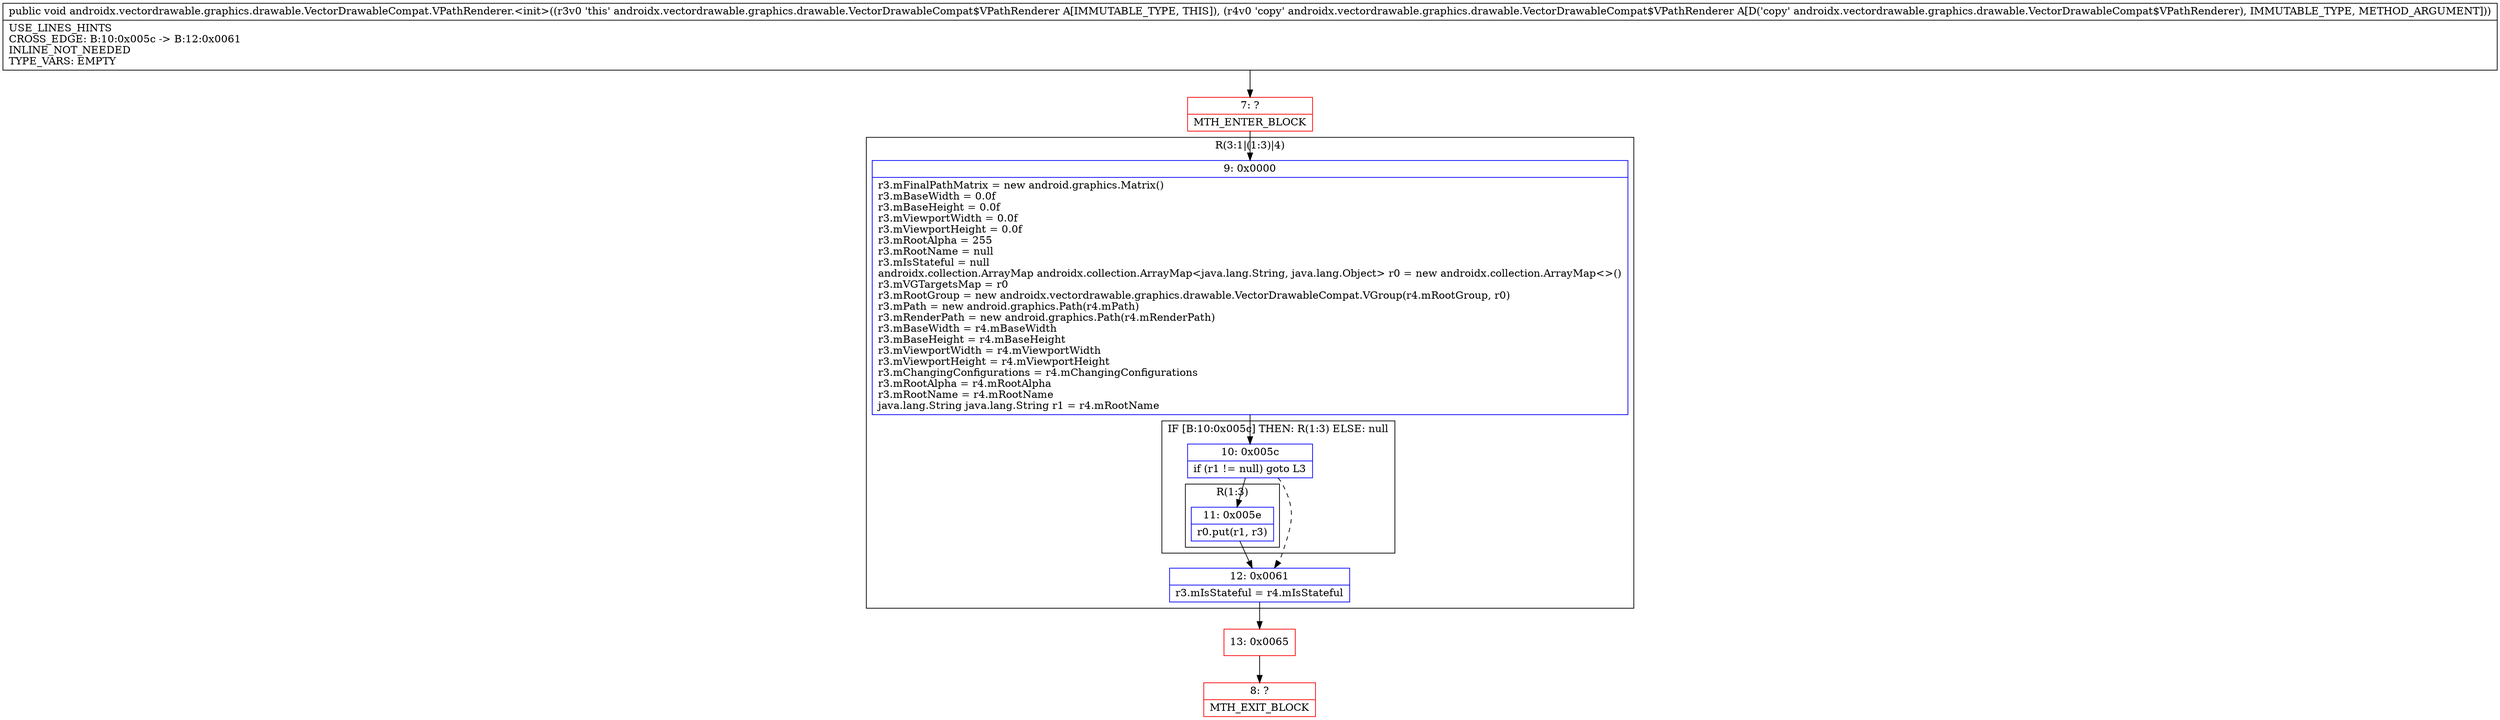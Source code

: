 digraph "CFG forandroidx.vectordrawable.graphics.drawable.VectorDrawableCompat.VPathRenderer.\<init\>(Landroidx\/vectordrawable\/graphics\/drawable\/VectorDrawableCompat$VPathRenderer;)V" {
subgraph cluster_Region_1648906467 {
label = "R(3:1|(1:3)|4)";
node [shape=record,color=blue];
Node_9 [shape=record,label="{9\:\ 0x0000|r3.mFinalPathMatrix = new android.graphics.Matrix()\lr3.mBaseWidth = 0.0f\lr3.mBaseHeight = 0.0f\lr3.mViewportWidth = 0.0f\lr3.mViewportHeight = 0.0f\lr3.mRootAlpha = 255\lr3.mRootName = null\lr3.mIsStateful = null\landroidx.collection.ArrayMap androidx.collection.ArrayMap\<java.lang.String, java.lang.Object\> r0 = new androidx.collection.ArrayMap\<\>()\lr3.mVGTargetsMap = r0\lr3.mRootGroup = new androidx.vectordrawable.graphics.drawable.VectorDrawableCompat.VGroup(r4.mRootGroup, r0)\lr3.mPath = new android.graphics.Path(r4.mPath)\lr3.mRenderPath = new android.graphics.Path(r4.mRenderPath)\lr3.mBaseWidth = r4.mBaseWidth\lr3.mBaseHeight = r4.mBaseHeight\lr3.mViewportWidth = r4.mViewportWidth\lr3.mViewportHeight = r4.mViewportHeight\lr3.mChangingConfigurations = r4.mChangingConfigurations\lr3.mRootAlpha = r4.mRootAlpha\lr3.mRootName = r4.mRootName\ljava.lang.String java.lang.String r1 = r4.mRootName\l}"];
subgraph cluster_IfRegion_1777621560 {
label = "IF [B:10:0x005c] THEN: R(1:3) ELSE: null";
node [shape=record,color=blue];
Node_10 [shape=record,label="{10\:\ 0x005c|if (r1 != null) goto L3\l}"];
subgraph cluster_Region_1328338926 {
label = "R(1:3)";
node [shape=record,color=blue];
Node_11 [shape=record,label="{11\:\ 0x005e|r0.put(r1, r3)\l}"];
}
}
Node_12 [shape=record,label="{12\:\ 0x0061|r3.mIsStateful = r4.mIsStateful\l}"];
}
Node_7 [shape=record,color=red,label="{7\:\ ?|MTH_ENTER_BLOCK\l}"];
Node_13 [shape=record,color=red,label="{13\:\ 0x0065}"];
Node_8 [shape=record,color=red,label="{8\:\ ?|MTH_EXIT_BLOCK\l}"];
MethodNode[shape=record,label="{public void androidx.vectordrawable.graphics.drawable.VectorDrawableCompat.VPathRenderer.\<init\>((r3v0 'this' androidx.vectordrawable.graphics.drawable.VectorDrawableCompat$VPathRenderer A[IMMUTABLE_TYPE, THIS]), (r4v0 'copy' androidx.vectordrawable.graphics.drawable.VectorDrawableCompat$VPathRenderer A[D('copy' androidx.vectordrawable.graphics.drawable.VectorDrawableCompat$VPathRenderer), IMMUTABLE_TYPE, METHOD_ARGUMENT]))  | USE_LINES_HINTS\lCROSS_EDGE: B:10:0x005c \-\> B:12:0x0061\lINLINE_NOT_NEEDED\lTYPE_VARS: EMPTY\l}"];
MethodNode -> Node_7;Node_9 -> Node_10;
Node_10 -> Node_11;
Node_10 -> Node_12[style=dashed];
Node_11 -> Node_12;
Node_12 -> Node_13;
Node_7 -> Node_9;
Node_13 -> Node_8;
}

